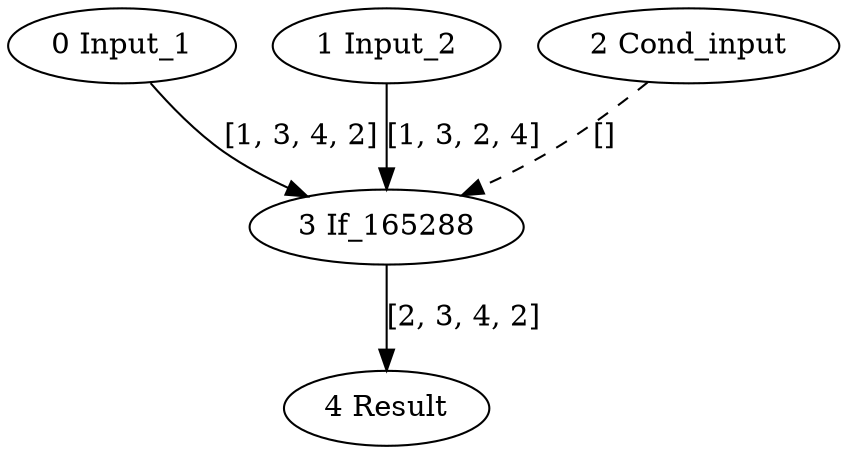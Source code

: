 strict digraph  {
"0 Input_1" [id=0, type=Parameter];
"1 Input_2" [id=1, type=Parameter];
"2 Cond_input" [id=2, type=Parameter];
"3 If_165288" [id=3, type=If];
"4 Result" [id=4, type=Result];
"0 Input_1" -> "3 If_165288"  [label="[1, 3, 4, 2]", style=solid];
"1 Input_2" -> "3 If_165288"  [label="[1, 3, 2, 4]", style=solid];
"2 Cond_input" -> "3 If_165288"  [label="[]", style=dashed];
"3 If_165288" -> "4 Result"  [label="[2, 3, 4, 2]", style=solid];
}
